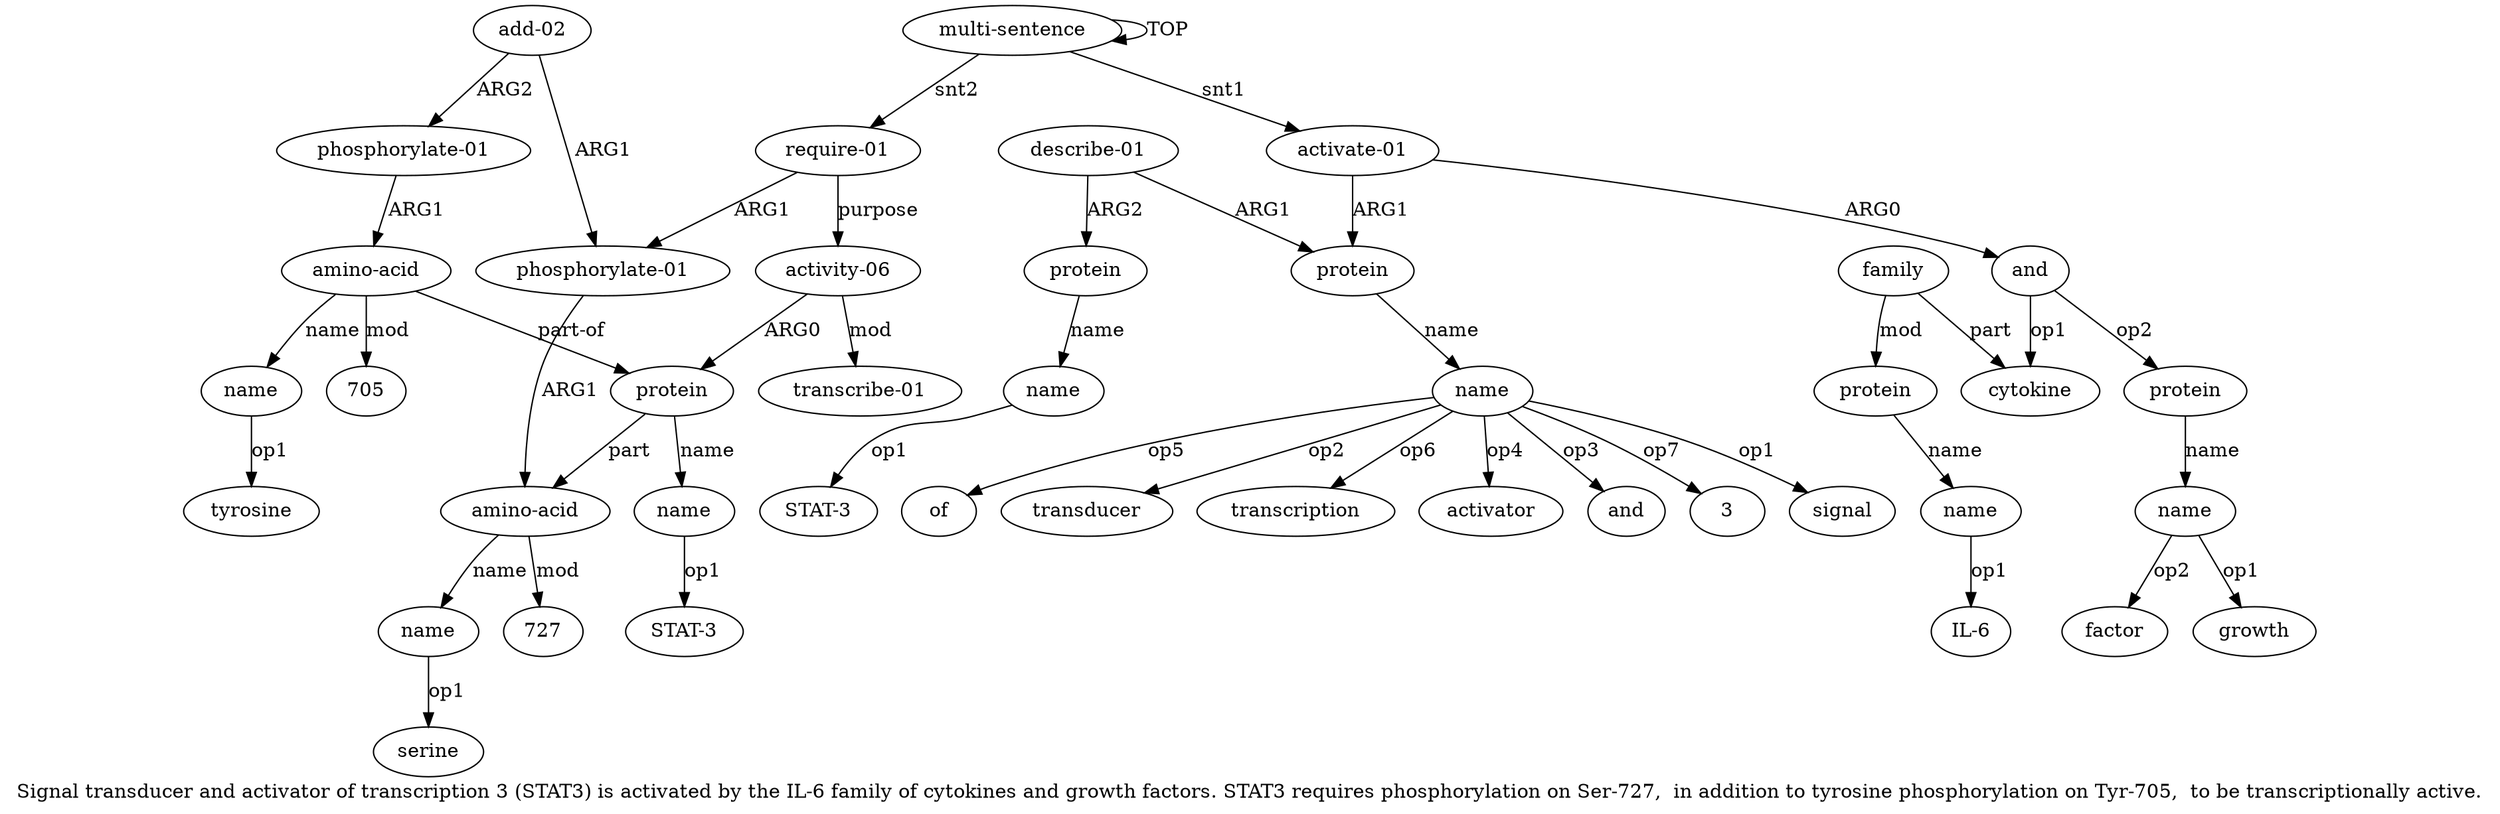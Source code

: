 digraph  {
	graph [label="Signal transducer and activator of transcription 3 (STAT3) is activated by the IL-6 family of cytokines and growth factors. STAT3 \
requires phosphorylation on Ser-727,  in addition to tyrosine phosphorylation on Tyr-705,  to be transcriptionally active."];
	node [label="\N"];
	a20	 [color=black,
		gold_ind=20,
		gold_label="add-02",
		label="add-02",
		test_ind=20,
		test_label="add-02"];
	a21	 [color=black,
		gold_ind=21,
		gold_label="phosphorylate-01",
		label="phosphorylate-01",
		test_ind=21,
		test_label="phosphorylate-01"];
	a20 -> a21 [key=0,
	color=black,
	gold_label=ARG2,
	label=ARG2,
	test_label=ARG2];
a15 [color=black,
	gold_ind=15,
	gold_label="phosphorylate-01",
	label="phosphorylate-01",
	test_ind=15,
	test_label="phosphorylate-01"];
a20 -> a15 [key=0,
color=black,
gold_label=ARG1,
label=ARG1,
test_label=ARG1];
a22 [color=black,
gold_ind=22,
gold_label="amino-acid",
label="amino-acid",
test_ind=22,
test_label="amino-acid"];
a21 -> a22 [key=0,
color=black,
gold_label=ARG1,
label=ARG1,
test_label=ARG1];
a23 [color=black,
gold_ind=23,
gold_label=name,
label=name,
test_ind=23,
test_label=name];
a22 -> a23 [key=0,
color=black,
gold_label=name,
label=name,
test_label=name];
"a22 705" [color=black,
gold_ind=-1,
gold_label=705,
label=705,
test_ind=-1,
test_label=705];
a22 -> "a22 705" [key=0,
color=black,
gold_label=mod,
label=mod,
test_label=mod];
a18 [color=black,
gold_ind=18,
gold_label=protein,
label=protein,
test_ind=18,
test_label=protein];
a22 -> a18 [key=0,
color=black,
gold_label="part-of",
label="part-of",
test_label="part-of"];
"a23 tyrosine" [color=black,
gold_ind=-1,
gold_label=tyrosine,
label=tyrosine,
test_ind=-1,
test_label=tyrosine];
a23 -> "a23 tyrosine" [key=0,
color=black,
gold_label=op1,
label=op1,
test_label=op1];
a24 [color=black,
gold_ind=24,
gold_label="activity-06",
label="activity-06",
test_ind=24,
test_label="activity-06"];
a25 [color=black,
gold_ind=25,
gold_label="transcribe-01",
label="transcribe-01",
test_ind=25,
test_label="transcribe-01"];
a24 -> a25 [key=0,
color=black,
gold_label=mod,
label=mod,
test_label=mod];
a24 -> a18 [key=0,
color=black,
gold_label=ARG0,
label=ARG0,
test_label=ARG0];
"a10 of" [color=black,
gold_ind=-1,
gold_label=of,
label=of,
test_ind=-1,
test_label=of];
"a8 factor" [color=black,
gold_ind=-1,
gold_label=factor,
label=factor,
test_ind=-1,
test_label=factor];
"a13 STAT-3" [color=black,
gold_ind=-1,
gold_label="STAT-3",
label="STAT-3",
test_ind=-1,
test_label="STAT-3"];
"a17 serine" [color=black,
gold_ind=-1,
gold_label=serine,
label=serine,
test_ind=-1,
test_label=serine];
"a10 transducer" [color=black,
gold_ind=-1,
gold_label=transducer,
label=transducer,
test_ind=-1,
test_label=transducer];
"a6 IL-6" [color=black,
gold_ind=-1,
gold_label="IL-6",
label="IL-6",
test_ind=-1,
test_label="IL-6"];
"a16 727" [color=black,
gold_ind=-1,
gold_label=727,
label=727,
test_ind=-1,
test_label=727];
a16 [color=black,
gold_ind=16,
gold_label="amino-acid",
label="amino-acid",
test_ind=16,
test_label="amino-acid"];
a15 -> a16 [key=0,
color=black,
gold_label=ARG1,
label=ARG1,
test_label=ARG1];
a14 [color=black,
gold_ind=14,
gold_label="require-01",
label="require-01",
test_ind=14,
test_label="require-01"];
a14 -> a24 [key=0,
color=black,
gold_label=purpose,
label=purpose,
test_label=purpose];
a14 -> a15 [key=0,
color=black,
gold_label=ARG1,
label=ARG1,
test_label=ARG1];
a17 [color=black,
gold_ind=17,
gold_label=name,
label=name,
test_ind=17,
test_label=name];
a17 -> "a17 serine" [key=0,
color=black,
gold_label=op1,
label=op1,
test_label=op1];
a16 -> "a16 727" [key=0,
color=black,
gold_label=mod,
label=mod,
test_label=mod];
a16 -> a17 [key=0,
color=black,
gold_label=name,
label=name,
test_label=name];
a11 [color=black,
gold_ind=11,
gold_label="describe-01",
label="describe-01",
test_ind=11,
test_label="describe-01"];
a12 [color=black,
gold_ind=12,
gold_label=protein,
label=protein,
test_ind=12,
test_label=protein];
a11 -> a12 [key=0,
color=black,
gold_label=ARG2,
label=ARG2,
test_label=ARG2];
a9 [color=black,
gold_ind=9,
gold_label=protein,
label=protein,
test_ind=9,
test_label=protein];
a11 -> a9 [key=0,
color=black,
gold_label=ARG1,
label=ARG1,
test_label=ARG1];
a10 [color=black,
gold_ind=10,
gold_label=name,
label=name,
test_ind=10,
test_label=name];
a10 -> "a10 of" [key=0,
color=black,
gold_label=op5,
label=op5,
test_label=op5];
a10 -> "a10 transducer" [key=0,
color=black,
gold_label=op2,
label=op2,
test_label=op2];
"a10 transcription" [color=black,
gold_ind=-1,
gold_label=transcription,
label=transcription,
test_ind=-1,
test_label=transcription];
a10 -> "a10 transcription" [key=0,
color=black,
gold_label=op6,
label=op6,
test_label=op6];
"a10 activator" [color=black,
gold_ind=-1,
gold_label=activator,
label=activator,
test_ind=-1,
test_label=activator];
a10 -> "a10 activator" [key=0,
color=black,
gold_label=op4,
label=op4,
test_label=op4];
"a10 and" [color=black,
gold_ind=-1,
gold_label=and,
label=and,
test_ind=-1,
test_label=and];
a10 -> "a10 and" [key=0,
color=black,
gold_label=op3,
label=op3,
test_label=op3];
"a10 3" [color=black,
gold_ind=-1,
gold_label=3,
label=3,
test_ind=-1,
test_label=3];
a10 -> "a10 3" [key=0,
color=black,
gold_label=op7,
label=op7,
test_label=op7];
"a10 signal" [color=black,
gold_ind=-1,
gold_label=signal,
label=signal,
test_ind=-1,
test_label=signal];
a10 -> "a10 signal" [key=0,
color=black,
gold_label=op1,
label=op1,
test_label=op1];
a13 [color=black,
gold_ind=13,
gold_label=name,
label=name,
test_ind=13,
test_label=name];
a13 -> "a13 STAT-3" [key=0,
color=black,
gold_label=op1,
label=op1,
test_label=op1];
a12 -> a13 [key=0,
color=black,
gold_label=name,
label=name,
test_label=name];
a19 [color=black,
gold_ind=19,
gold_label=name,
label=name,
test_ind=19,
test_label=name];
"a19 STAT-3" [color=black,
gold_ind=-1,
gold_label="STAT-3",
label="STAT-3",
test_ind=-1,
test_label="STAT-3"];
a19 -> "a19 STAT-3" [key=0,
color=black,
gold_label=op1,
label=op1,
test_label=op1];
a18 -> a16 [key=0,
color=black,
gold_label=part,
label=part,
test_label=part];
a18 -> a19 [key=0,
color=black,
gold_label=name,
label=name,
test_label=name];
a1 [color=black,
gold_ind=1,
gold_label="activate-01",
label="activate-01",
test_ind=1,
test_label="activate-01"];
a2 [color=black,
gold_ind=2,
gold_label=and,
label=and,
test_ind=2,
test_label=and];
a1 -> a2 [key=0,
color=black,
gold_label=ARG0,
label=ARG0,
test_label=ARG0];
a1 -> a9 [key=0,
color=black,
gold_label=ARG1,
label=ARG1,
test_label=ARG1];
a0 [color=black,
gold_ind=0,
gold_label="multi-sentence",
label="multi-sentence",
test_ind=0,
test_label="multi-sentence"];
a0 -> a14 [key=0,
color=black,
gold_label=snt2,
label=snt2,
test_label=snt2];
a0 -> a1 [key=0,
color=black,
gold_label=snt1,
label=snt1,
test_label=snt1];
a0 -> a0 [key=0,
color=black,
gold_label=TOP,
label=TOP,
test_label=TOP];
a3 [color=black,
gold_ind=3,
gold_label=cytokine,
label=cytokine,
test_ind=3,
test_label=cytokine];
a2 -> a3 [key=0,
color=black,
gold_label=op1,
label=op1,
test_label=op1];
a7 [color=black,
gold_ind=7,
gold_label=protein,
label=protein,
test_ind=7,
test_label=protein];
a2 -> a7 [key=0,
color=black,
gold_label=op2,
label=op2,
test_label=op2];
a5 [color=black,
gold_ind=5,
gold_label=protein,
label=protein,
test_ind=5,
test_label=protein];
a6 [color=black,
gold_ind=6,
gold_label=name,
label=name,
test_ind=6,
test_label=name];
a5 -> a6 [key=0,
color=black,
gold_label=name,
label=name,
test_label=name];
a4 [color=black,
gold_ind=4,
gold_label=family,
label=family,
test_ind=4,
test_label=family];
a4 -> a3 [key=0,
color=black,
gold_label=part,
label=part,
test_label=part];
a4 -> a5 [key=0,
color=black,
gold_label=mod,
label=mod,
test_label=mod];
a8 [color=black,
gold_ind=8,
gold_label=name,
label=name,
test_ind=8,
test_label=name];
a7 -> a8 [key=0,
color=black,
gold_label=name,
label=name,
test_label=name];
a6 -> "a6 IL-6" [key=0,
color=black,
gold_label=op1,
label=op1,
test_label=op1];
a9 -> a10 [key=0,
color=black,
gold_label=name,
label=name,
test_label=name];
a8 -> "a8 factor" [key=0,
color=black,
gold_label=op2,
label=op2,
test_label=op2];
"a8 growth" [color=black,
gold_ind=-1,
gold_label=growth,
label=growth,
test_ind=-1,
test_label=growth];
a8 -> "a8 growth" [key=0,
color=black,
gold_label=op1,
label=op1,
test_label=op1];
}
